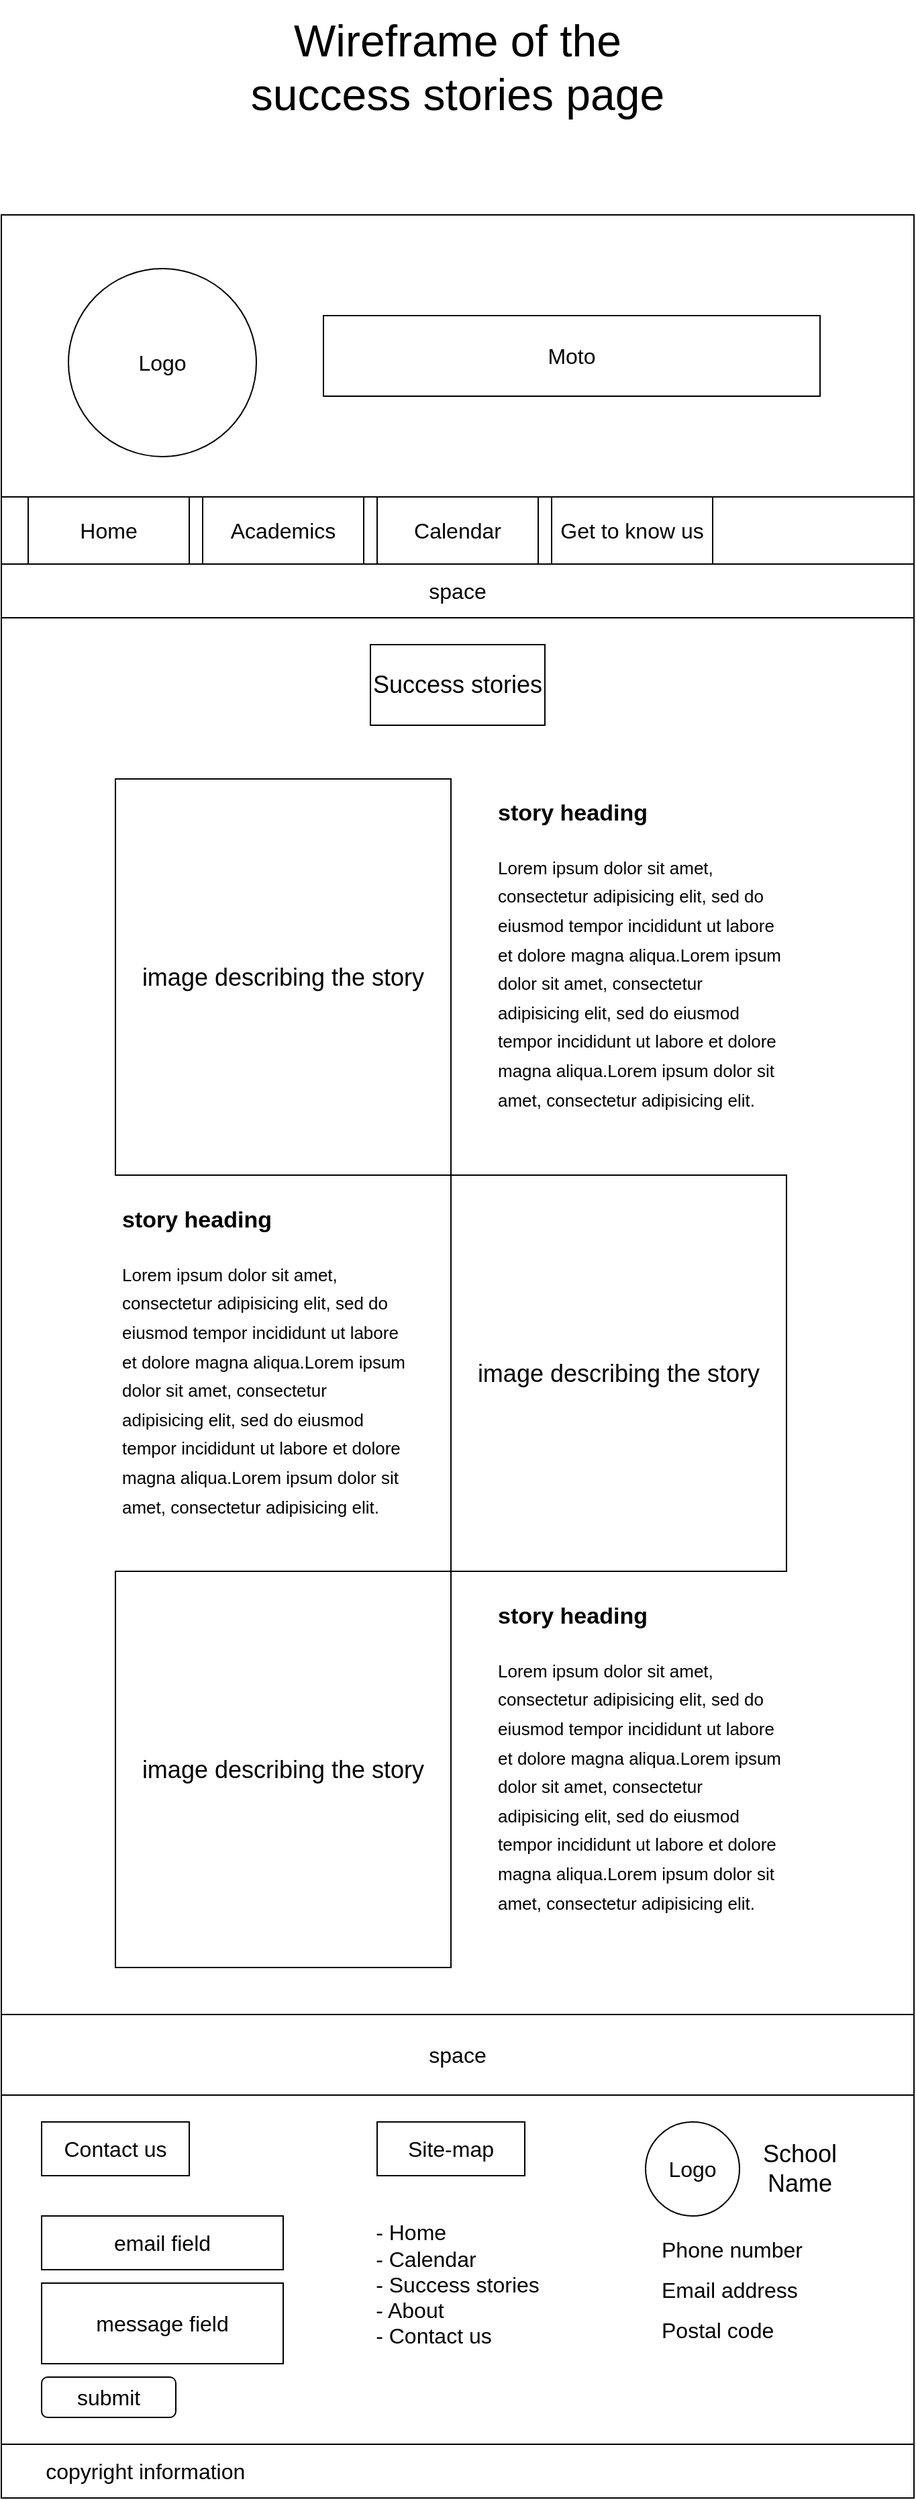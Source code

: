 <mxfile version="20.6.1" type="github">
  <diagram id="zjbsmMx9dNUYekVJXI4S" name="Page-1">
    <mxGraphModel dx="68" dy="993" grid="1" gridSize="10" guides="1" tooltips="1" connect="1" arrows="1" fold="1" page="0" pageScale="1" pageWidth="850" pageHeight="1100" math="0" shadow="0">
      <root>
        <mxCell id="0" />
        <mxCell id="1" parent="0" />
        <mxCell id="_Qzaa5entBogjLJZciO9-70" value="&lt;font style=&quot;font-size: 33px;&quot;&gt;Wireframe of the success stories page&lt;/font&gt;" style="text;html=1;strokeColor=none;fillColor=none;align=center;verticalAlign=middle;whiteSpace=wrap;rounded=0;fontSize=16;" parent="1" vertex="1">
          <mxGeometry x="1140" y="-40" width="320" height="100" as="geometry" />
        </mxCell>
        <mxCell id="oHM1tqddM9_ak2Br6Nf2-67" value="" style="rounded=0;whiteSpace=wrap;html=1;" parent="1" vertex="1">
          <mxGeometry x="960" y="120" width="680" height="210" as="geometry" />
        </mxCell>
        <mxCell id="oHM1tqddM9_ak2Br6Nf2-68" value="&lt;font style=&quot;font-size: 16px;&quot;&gt;Logo&lt;/font&gt;" style="ellipse;whiteSpace=wrap;html=1;aspect=fixed;" parent="1" vertex="1">
          <mxGeometry x="1010" y="160" width="140" height="140" as="geometry" />
        </mxCell>
        <mxCell id="oHM1tqddM9_ak2Br6Nf2-69" value="Moto" style="rounded=0;whiteSpace=wrap;html=1;fontSize=16;" parent="1" vertex="1">
          <mxGeometry x="1200" y="195" width="370" height="60" as="geometry" />
        </mxCell>
        <mxCell id="oHM1tqddM9_ak2Br6Nf2-70" value="" style="rounded=0;whiteSpace=wrap;html=1;fontSize=16;" parent="1" vertex="1">
          <mxGeometry x="960" y="330" width="680" height="50" as="geometry" />
        </mxCell>
        <mxCell id="oHM1tqddM9_ak2Br6Nf2-71" value="Academics" style="rounded=0;whiteSpace=wrap;html=1;fontSize=16;" parent="1" vertex="1">
          <mxGeometry x="1110" y="330" width="120" height="50" as="geometry" />
        </mxCell>
        <mxCell id="oHM1tqddM9_ak2Br6Nf2-72" value="Calendar" style="rounded=0;whiteSpace=wrap;html=1;fontSize=16;" parent="1" vertex="1">
          <mxGeometry x="1240" y="330" width="120" height="50" as="geometry" />
        </mxCell>
        <mxCell id="oHM1tqddM9_ak2Br6Nf2-73" value="Get to know us" style="rounded=0;whiteSpace=wrap;html=1;fontSize=16;" parent="1" vertex="1">
          <mxGeometry x="1370" y="330" width="120" height="50" as="geometry" />
        </mxCell>
        <mxCell id="oHM1tqddM9_ak2Br6Nf2-75" value="space" style="rounded=0;whiteSpace=wrap;html=1;fontSize=16;" parent="1" vertex="1">
          <mxGeometry x="960" y="380" width="680" height="40" as="geometry" />
        </mxCell>
        <mxCell id="oHM1tqddM9_ak2Br6Nf2-76" value="Home" style="rounded=0;whiteSpace=wrap;html=1;fontSize=16;" parent="1" vertex="1">
          <mxGeometry x="980" y="330" width="120" height="50" as="geometry" />
        </mxCell>
        <mxCell id="oHM1tqddM9_ak2Br6Nf2-77" value="" style="rounded=0;whiteSpace=wrap;html=1;fontSize=16;" parent="1" vertex="1">
          <mxGeometry x="960" y="420" width="680" height="1040" as="geometry" />
        </mxCell>
        <mxCell id="oHM1tqddM9_ak2Br6Nf2-78" value="&lt;font style=&quot;font-size: 18px;&quot;&gt;Success stories&lt;/font&gt;" style="rounded=0;whiteSpace=wrap;html=1;fontSize=16;" parent="1" vertex="1">
          <mxGeometry x="1235" y="440" width="130" height="60" as="geometry" />
        </mxCell>
        <mxCell id="oHM1tqddM9_ak2Br6Nf2-79" value="image describing the story" style="rounded=0;whiteSpace=wrap;html=1;fontSize=18;" parent="1" vertex="1">
          <mxGeometry x="1045" y="540" width="250" height="295" as="geometry" />
        </mxCell>
        <mxCell id="oHM1tqddM9_ak2Br6Nf2-81" value="image describing the story" style="rounded=0;whiteSpace=wrap;html=1;fontSize=18;" parent="1" vertex="1">
          <mxGeometry x="1295" y="835" width="250" height="295" as="geometry" />
        </mxCell>
        <mxCell id="oHM1tqddM9_ak2Br6Nf2-82" value="image describing the story" style="rounded=0;whiteSpace=wrap;html=1;fontSize=18;" parent="1" vertex="1">
          <mxGeometry x="1045" y="1130" width="250" height="295" as="geometry" />
        </mxCell>
        <mxCell id="oHM1tqddM9_ak2Br6Nf2-83" value="&lt;h1 style=&quot;font-size: 17px;&quot;&gt;story heading&lt;br&gt;&lt;/h1&gt;&lt;p&gt;&lt;font style=&quot;font-size: 13px;&quot;&gt;Lorem ipsum dolor sit amet, consectetur adipisicing elit, sed do eiusmod tempor incididunt ut labore et dolore magna aliqua.&lt;/font&gt;&lt;font style=&quot;font-size: 13px;&quot;&gt;Lorem ipsum dolor sit amet, consectetur adipisicing elit, sed do eiusmod tempor incididunt ut labore et dolore magna aliqua.&lt;/font&gt;&lt;font style=&quot;font-size: 13px;&quot;&gt;Lorem ipsum dolor sit amet, consectetur adipisicing elit.&lt;/font&gt;&lt;/p&gt;" style="text;html=1;strokeColor=none;fillColor=none;spacing=5;spacingTop=-20;whiteSpace=wrap;overflow=hidden;rounded=0;fontSize=18;" parent="1" vertex="1">
          <mxGeometry x="1325" y="555" width="220" height="250" as="geometry" />
        </mxCell>
        <mxCell id="oHM1tqddM9_ak2Br6Nf2-84" value="&lt;h1 style=&quot;font-size: 17px;&quot;&gt;story heading&lt;br&gt;&lt;/h1&gt;&lt;p&gt;&lt;font style=&quot;font-size: 13px;&quot;&gt;Lorem ipsum dolor sit amet, consectetur adipisicing elit, sed do eiusmod tempor incididunt ut labore et dolore magna aliqua.&lt;/font&gt;&lt;font style=&quot;font-size: 13px;&quot;&gt;Lorem ipsum dolor sit amet, consectetur adipisicing elit, sed do eiusmod tempor incididunt ut labore et dolore magna aliqua.&lt;/font&gt;&lt;font style=&quot;font-size: 13px;&quot;&gt;Lorem ipsum dolor sit amet, consectetur adipisicing elit.&lt;/font&gt;&lt;/p&gt;" style="text;html=1;strokeColor=none;fillColor=none;spacing=5;spacingTop=-20;whiteSpace=wrap;overflow=hidden;rounded=0;fontSize=18;" parent="1" vertex="1">
          <mxGeometry x="1045" y="857.5" width="220" height="250" as="geometry" />
        </mxCell>
        <mxCell id="oHM1tqddM9_ak2Br6Nf2-85" value="&lt;h1 style=&quot;font-size: 17px;&quot;&gt;story heading&lt;br&gt;&lt;/h1&gt;&lt;p&gt;&lt;font style=&quot;font-size: 13px;&quot;&gt;Lorem ipsum dolor sit amet, consectetur adipisicing elit, sed do eiusmod tempor incididunt ut labore et dolore magna aliqua.&lt;/font&gt;&lt;font style=&quot;font-size: 13px;&quot;&gt;Lorem ipsum dolor sit amet, consectetur adipisicing elit, sed do eiusmod tempor incididunt ut labore et dolore magna aliqua.&lt;/font&gt;&lt;font style=&quot;font-size: 13px;&quot;&gt;Lorem ipsum dolor sit amet, consectetur adipisicing elit.&lt;/font&gt;&lt;/p&gt;" style="text;html=1;strokeColor=none;fillColor=none;spacing=5;spacingTop=-20;whiteSpace=wrap;overflow=hidden;rounded=0;fontSize=18;" parent="1" vertex="1">
          <mxGeometry x="1325" y="1152.5" width="220" height="250" as="geometry" />
        </mxCell>
        <mxCell id="oHM1tqddM9_ak2Br6Nf2-86" value="space" style="rounded=0;whiteSpace=wrap;html=1;fontSize=16;" parent="1" vertex="1">
          <mxGeometry x="960" y="1460" width="680" height="60" as="geometry" />
        </mxCell>
        <mxCell id="oHM1tqddM9_ak2Br6Nf2-87" value="" style="rounded=0;whiteSpace=wrap;html=1;fontSize=16;" parent="1" vertex="1">
          <mxGeometry x="960" y="1520" width="680" height="260" as="geometry" />
        </mxCell>
        <mxCell id="oHM1tqddM9_ak2Br6Nf2-88" value="Contact us" style="rounded=0;whiteSpace=wrap;html=1;fontSize=16;" parent="1" vertex="1">
          <mxGeometry x="990" y="1540" width="110" height="40" as="geometry" />
        </mxCell>
        <mxCell id="oHM1tqddM9_ak2Br6Nf2-89" value="email field" style="rounded=0;whiteSpace=wrap;html=1;fontSize=16;" parent="1" vertex="1">
          <mxGeometry x="990" y="1610" width="180" height="40" as="geometry" />
        </mxCell>
        <mxCell id="oHM1tqddM9_ak2Br6Nf2-90" value="message field" style="rounded=0;whiteSpace=wrap;html=1;fontSize=16;" parent="1" vertex="1">
          <mxGeometry x="990" y="1660" width="180" height="60" as="geometry" />
        </mxCell>
        <mxCell id="oHM1tqddM9_ak2Br6Nf2-91" value="submit" style="rounded=1;whiteSpace=wrap;html=1;fontSize=16;" parent="1" vertex="1">
          <mxGeometry x="990" y="1730" width="100" height="30" as="geometry" />
        </mxCell>
        <mxCell id="oHM1tqddM9_ak2Br6Nf2-92" value="Site-map" style="rounded=0;whiteSpace=wrap;html=1;fontSize=16;" parent="1" vertex="1">
          <mxGeometry x="1240" y="1540" width="110" height="40" as="geometry" />
        </mxCell>
        <mxCell id="oHM1tqddM9_ak2Br6Nf2-93" value="&lt;div align=&quot;left&quot;&gt;- Home&lt;/div&gt;&lt;div align=&quot;left&quot;&gt;- Calendar&lt;/div&gt;&lt;div align=&quot;left&quot;&gt;- Success stories&lt;br&gt;&lt;/div&gt;&lt;div align=&quot;left&quot;&gt;- About&lt;/div&gt;&lt;div align=&quot;left&quot;&gt;- Contact us&lt;/div&gt;&lt;div&gt;&lt;br&gt;&lt;/div&gt;&lt;div&gt;&lt;br&gt;&lt;/div&gt;" style="text;html=1;strokeColor=none;fillColor=none;align=center;verticalAlign=middle;whiteSpace=wrap;rounded=0;fontSize=16;" parent="1" vertex="1">
          <mxGeometry x="1230" y="1610" width="140" height="140" as="geometry" />
        </mxCell>
        <mxCell id="oHM1tqddM9_ak2Br6Nf2-94" value="Logo" style="ellipse;whiteSpace=wrap;html=1;aspect=fixed;fontSize=16;" parent="1" vertex="1">
          <mxGeometry x="1440" y="1540" width="70" height="70" as="geometry" />
        </mxCell>
        <mxCell id="oHM1tqddM9_ak2Br6Nf2-95" value="&lt;font style=&quot;font-size: 18px;&quot;&gt;School Name&lt;/font&gt;" style="text;html=1;strokeColor=none;fillColor=none;align=center;verticalAlign=middle;whiteSpace=wrap;rounded=0;fontSize=16;" parent="1" vertex="1">
          <mxGeometry x="1510" y="1545" width="90" height="60" as="geometry" />
        </mxCell>
        <mxCell id="oHM1tqddM9_ak2Br6Nf2-96" value="&lt;div align=&quot;left&quot;&gt;&lt;font style=&quot;font-size: 16px;&quot;&gt;Phone number&lt;/font&gt;&lt;/div&gt;" style="text;html=1;strokeColor=none;fillColor=none;align=left;verticalAlign=middle;whiteSpace=wrap;rounded=0;fontSize=18;" parent="1" vertex="1">
          <mxGeometry x="1450" y="1620" width="135" height="30" as="geometry" />
        </mxCell>
        <mxCell id="oHM1tqddM9_ak2Br6Nf2-97" value="&lt;div style=&quot;font-size: 16px;&quot; align=&quot;left&quot;&gt;&lt;font style=&quot;font-size: 16px;&quot;&gt;Email address&lt;br&gt;&lt;/font&gt;&lt;/div&gt;" style="text;html=1;strokeColor=none;fillColor=none;align=left;verticalAlign=middle;whiteSpace=wrap;rounded=0;fontSize=18;" parent="1" vertex="1">
          <mxGeometry x="1450" y="1650" width="135" height="30" as="geometry" />
        </mxCell>
        <mxCell id="oHM1tqddM9_ak2Br6Nf2-98" value="&lt;font style=&quot;font-size: 16px;&quot;&gt;Postal code&lt;/font&gt;" style="text;html=1;strokeColor=none;fillColor=none;align=left;verticalAlign=middle;whiteSpace=wrap;rounded=0;fontSize=18;" parent="1" vertex="1">
          <mxGeometry x="1450" y="1680" width="135" height="30" as="geometry" />
        </mxCell>
        <mxCell id="oHM1tqddM9_ak2Br6Nf2-99" value="&lt;div align=&quot;left&quot;&gt;&amp;nbsp;&amp;nbsp;&amp;nbsp;&amp;nbsp;&amp;nbsp;&amp;nbsp; copyright information&lt;br&gt;&lt;/div&gt;" style="rounded=0;whiteSpace=wrap;html=1;fontSize=16;align=left;" parent="1" vertex="1">
          <mxGeometry x="960" y="1780" width="680" height="40" as="geometry" />
        </mxCell>
      </root>
    </mxGraphModel>
  </diagram>
</mxfile>
